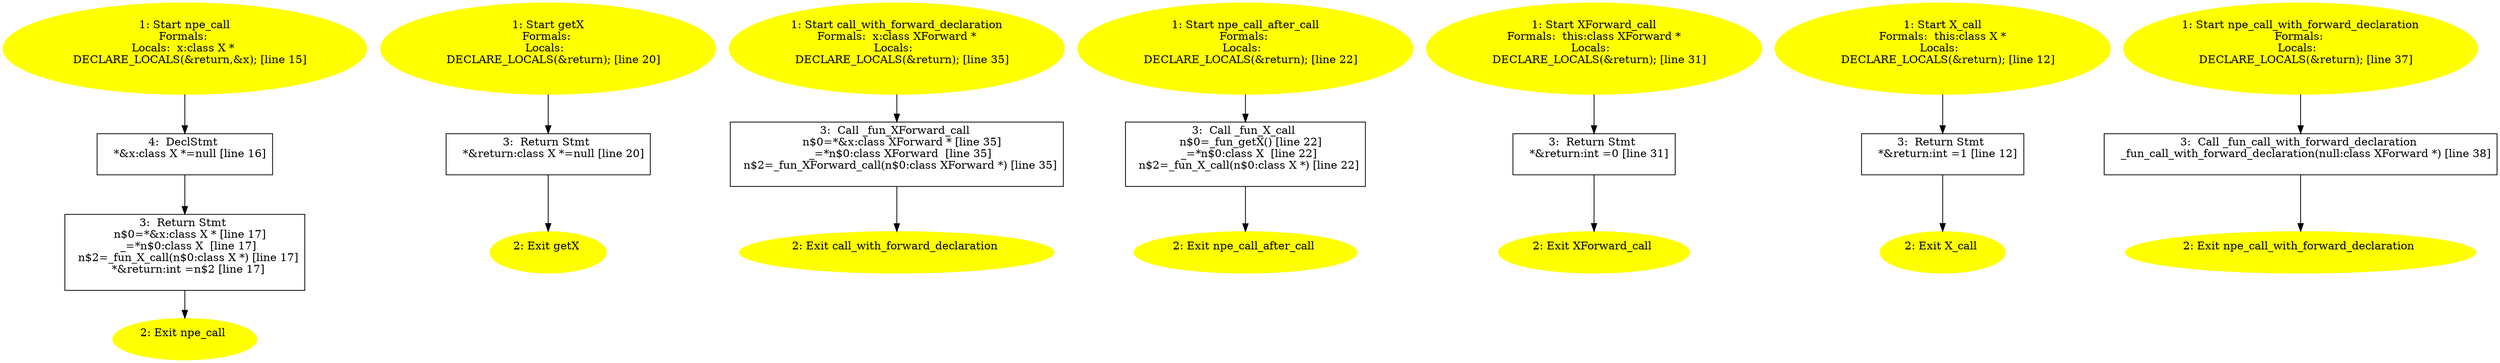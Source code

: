 /* @generated */
digraph iCFG {
"npe_call{d41d8cd98f00b204e9800998ecf8427e_Z8npe_callv}.aeb21da9cbf3b908881a8a706d0e725d_4" [label="4:  DeclStmt \n   *&x:class X *=null [line 16]\n " shape="box"]
	

	 "npe_call{d41d8cd98f00b204e9800998ecf8427e_Z8npe_callv}.aeb21da9cbf3b908881a8a706d0e725d_4" -> "npe_call{d41d8cd98f00b204e9800998ecf8427e_Z8npe_callv}.aeb21da9cbf3b908881a8a706d0e725d_3" ;
"npe_call{d41d8cd98f00b204e9800998ecf8427e_Z8npe_callv}.aeb21da9cbf3b908881a8a706d0e725d_3" [label="3:  Return Stmt \n   n$0=*&x:class X * [line 17]\n  _=*n$0:class X  [line 17]\n  n$2=_fun_X_call(n$0:class X *) [line 17]\n  *&return:int =n$2 [line 17]\n " shape="box"]
	

	 "npe_call{d41d8cd98f00b204e9800998ecf8427e_Z8npe_callv}.aeb21da9cbf3b908881a8a706d0e725d_3" -> "npe_call{d41d8cd98f00b204e9800998ecf8427e_Z8npe_callv}.aeb21da9cbf3b908881a8a706d0e725d_2" ;
"npe_call{d41d8cd98f00b204e9800998ecf8427e_Z8npe_callv}.aeb21da9cbf3b908881a8a706d0e725d_2" [label="2: Exit npe_call \n  " color=yellow style=filled]
	

"npe_call{d41d8cd98f00b204e9800998ecf8427e_Z8npe_callv}.aeb21da9cbf3b908881a8a706d0e725d_1" [label="1: Start npe_call\nFormals: \nLocals:  x:class X * \n   DECLARE_LOCALS(&return,&x); [line 15]\n " color=yellow style=filled]
	

	 "npe_call{d41d8cd98f00b204e9800998ecf8427e_Z8npe_callv}.aeb21da9cbf3b908881a8a706d0e725d_1" -> "npe_call{d41d8cd98f00b204e9800998ecf8427e_Z8npe_callv}.aeb21da9cbf3b908881a8a706d0e725d_4" ;
"getX{d41d8cd98f00b204e9800998ecf8427e_Z4getXv}.134488b632c7568370b8981842b1c1ad_3" [label="3:  Return Stmt \n   *&return:class X *=null [line 20]\n " shape="box"]
	

	 "getX{d41d8cd98f00b204e9800998ecf8427e_Z4getXv}.134488b632c7568370b8981842b1c1ad_3" -> "getX{d41d8cd98f00b204e9800998ecf8427e_Z4getXv}.134488b632c7568370b8981842b1c1ad_2" ;
"getX{d41d8cd98f00b204e9800998ecf8427e_Z4getXv}.134488b632c7568370b8981842b1c1ad_2" [label="2: Exit getX \n  " color=yellow style=filled]
	

"getX{d41d8cd98f00b204e9800998ecf8427e_Z4getXv}.134488b632c7568370b8981842b1c1ad_1" [label="1: Start getX\nFormals: \nLocals:  \n   DECLARE_LOCALS(&return); [line 20]\n " color=yellow style=filled]
	

	 "getX{d41d8cd98f00b204e9800998ecf8427e_Z4getXv}.134488b632c7568370b8981842b1c1ad_1" -> "getX{d41d8cd98f00b204e9800998ecf8427e_Z4getXv}.134488b632c7568370b8981842b1c1ad_3" ;
"call_with_forward_declaration{d41d8cd98f00b204e9800998ecf8427e_Z29call_with_forward_declarationP8XFo.922ea9a5ce524ebd9f12f453f1af76f8_3" [label="3:  Call _fun_XForward_call \n   n$0=*&x:class XForward * [line 35]\n  _=*n$0:class XForward  [line 35]\n  n$2=_fun_XForward_call(n$0:class XForward *) [line 35]\n " shape="box"]
	

	 "call_with_forward_declaration{d41d8cd98f00b204e9800998ecf8427e_Z29call_with_forward_declarationP8XFo.922ea9a5ce524ebd9f12f453f1af76f8_3" -> "call_with_forward_declaration{d41d8cd98f00b204e9800998ecf8427e_Z29call_with_forward_declarationP8XFo.922ea9a5ce524ebd9f12f453f1af76f8_2" ;
"call_with_forward_declaration{d41d8cd98f00b204e9800998ecf8427e_Z29call_with_forward_declarationP8XFo.922ea9a5ce524ebd9f12f453f1af76f8_2" [label="2: Exit call_with_forward_declaration \n  " color=yellow style=filled]
	

"call_with_forward_declaration{d41d8cd98f00b204e9800998ecf8427e_Z29call_with_forward_declarationP8XFo.922ea9a5ce524ebd9f12f453f1af76f8_1" [label="1: Start call_with_forward_declaration\nFormals:  x:class XForward *\nLocals:  \n   DECLARE_LOCALS(&return); [line 35]\n " color=yellow style=filled]
	

	 "call_with_forward_declaration{d41d8cd98f00b204e9800998ecf8427e_Z29call_with_forward_declarationP8XFo.922ea9a5ce524ebd9f12f453f1af76f8_1" -> "call_with_forward_declaration{d41d8cd98f00b204e9800998ecf8427e_Z29call_with_forward_declarationP8XFo.922ea9a5ce524ebd9f12f453f1af76f8_3" ;
"npe_call_after_call{d41d8cd98f00b204e9800998ecf8427e_Z19npe_call_after_callv}.3cc9c43e21cb982a611293ec87683750_3" [label="3:  Call _fun_X_call \n   n$0=_fun_getX() [line 22]\n  _=*n$0:class X  [line 22]\n  n$2=_fun_X_call(n$0:class X *) [line 22]\n " shape="box"]
	

	 "npe_call_after_call{d41d8cd98f00b204e9800998ecf8427e_Z19npe_call_after_callv}.3cc9c43e21cb982a611293ec87683750_3" -> "npe_call_after_call{d41d8cd98f00b204e9800998ecf8427e_Z19npe_call_after_callv}.3cc9c43e21cb982a611293ec87683750_2" ;
"npe_call_after_call{d41d8cd98f00b204e9800998ecf8427e_Z19npe_call_after_callv}.3cc9c43e21cb982a611293ec87683750_2" [label="2: Exit npe_call_after_call \n  " color=yellow style=filled]
	

"npe_call_after_call{d41d8cd98f00b204e9800998ecf8427e_Z19npe_call_after_callv}.3cc9c43e21cb982a611293ec87683750_1" [label="1: Start npe_call_after_call\nFormals: \nLocals:  \n   DECLARE_LOCALS(&return); [line 22]\n " color=yellow style=filled]
	

	 "npe_call_after_call{d41d8cd98f00b204e9800998ecf8427e_Z19npe_call_after_callv}.3cc9c43e21cb982a611293ec87683750_1" -> "npe_call_after_call{d41d8cd98f00b204e9800998ecf8427e_Z19npe_call_after_callv}.3cc9c43e21cb982a611293ec87683750_3" ;
"XForward_call(_ZN8XForward4callEv).fb5e4459c269f3ed2698bd529327062b_3" [label="3:  Return Stmt \n   *&return:int =0 [line 31]\n " shape="box"]
	

	 "XForward_call(_ZN8XForward4callEv).fb5e4459c269f3ed2698bd529327062b_3" -> "XForward_call(_ZN8XForward4callEv).fb5e4459c269f3ed2698bd529327062b_2" ;
"XForward_call(_ZN8XForward4callEv).fb5e4459c269f3ed2698bd529327062b_2" [label="2: Exit XForward_call \n  " color=yellow style=filled]
	

"XForward_call(_ZN8XForward4callEv).fb5e4459c269f3ed2698bd529327062b_1" [label="1: Start XForward_call\nFormals:  this:class XForward *\nLocals:  \n   DECLARE_LOCALS(&return); [line 31]\n " color=yellow style=filled]
	

	 "XForward_call(_ZN8XForward4callEv).fb5e4459c269f3ed2698bd529327062b_1" -> "XForward_call(_ZN8XForward4callEv).fb5e4459c269f3ed2698bd529327062b_3" ;
"X_call(_ZN1X4callEv).e5f54fa192c076ff324e30be8054f005_3" [label="3:  Return Stmt \n   *&return:int =1 [line 12]\n " shape="box"]
	

	 "X_call(_ZN1X4callEv).e5f54fa192c076ff324e30be8054f005_3" -> "X_call(_ZN1X4callEv).e5f54fa192c076ff324e30be8054f005_2" ;
"X_call(_ZN1X4callEv).e5f54fa192c076ff324e30be8054f005_2" [label="2: Exit X_call \n  " color=yellow style=filled]
	

"X_call(_ZN1X4callEv).e5f54fa192c076ff324e30be8054f005_1" [label="1: Start X_call\nFormals:  this:class X *\nLocals:  \n   DECLARE_LOCALS(&return); [line 12]\n " color=yellow style=filled]
	

	 "X_call(_ZN1X4callEv).e5f54fa192c076ff324e30be8054f005_1" -> "X_call(_ZN1X4callEv).e5f54fa192c076ff324e30be8054f005_3" ;
"npe_call_with_forward_declaration{d41d8cd98f00b204e9800998ecf8427e_Z33npe_call_with_forward_declarat.d62f52aa39f756b6dd72d5db600672ab_3" [label="3:  Call _fun_call_with_forward_declaration \n   _fun_call_with_forward_declaration(null:class XForward *) [line 38]\n " shape="box"]
	

	 "npe_call_with_forward_declaration{d41d8cd98f00b204e9800998ecf8427e_Z33npe_call_with_forward_declarat.d62f52aa39f756b6dd72d5db600672ab_3" -> "npe_call_with_forward_declaration{d41d8cd98f00b204e9800998ecf8427e_Z33npe_call_with_forward_declarat.d62f52aa39f756b6dd72d5db600672ab_2" ;
"npe_call_with_forward_declaration{d41d8cd98f00b204e9800998ecf8427e_Z33npe_call_with_forward_declarat.d62f52aa39f756b6dd72d5db600672ab_2" [label="2: Exit npe_call_with_forward_declaration \n  " color=yellow style=filled]
	

"npe_call_with_forward_declaration{d41d8cd98f00b204e9800998ecf8427e_Z33npe_call_with_forward_declarat.d62f52aa39f756b6dd72d5db600672ab_1" [label="1: Start npe_call_with_forward_declaration\nFormals: \nLocals:  \n   DECLARE_LOCALS(&return); [line 37]\n " color=yellow style=filled]
	

	 "npe_call_with_forward_declaration{d41d8cd98f00b204e9800998ecf8427e_Z33npe_call_with_forward_declarat.d62f52aa39f756b6dd72d5db600672ab_1" -> "npe_call_with_forward_declaration{d41d8cd98f00b204e9800998ecf8427e_Z33npe_call_with_forward_declarat.d62f52aa39f756b6dd72d5db600672ab_3" ;
}
